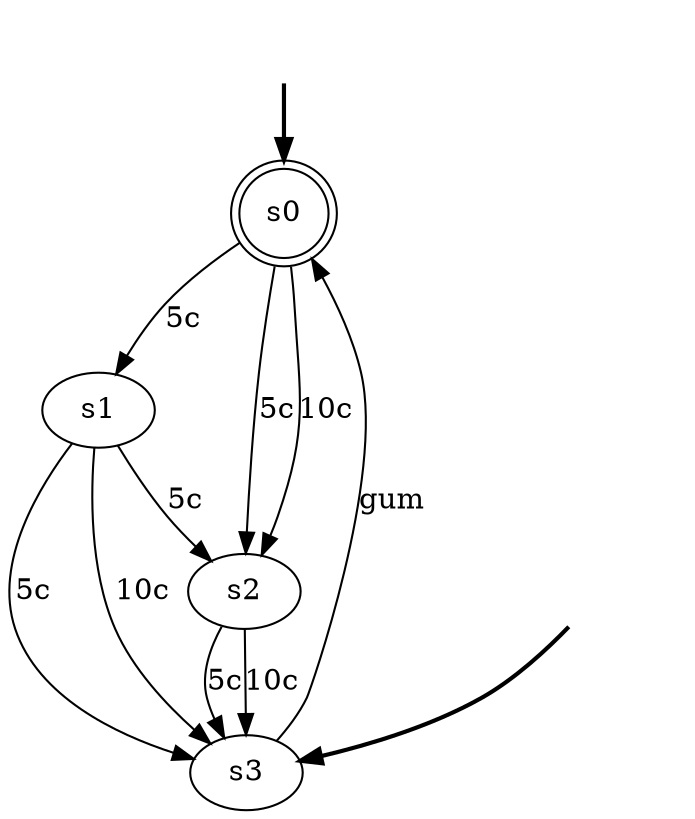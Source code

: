 digraph{
    fake [style=invisible]
    fake01 [style=invisible]
    s0 [root=true, shape=doublecircle]
    s3 [root=true]
    fake -> s0 [style=bold]
    fake01 -> s3 [style=bold]

    s1
    s2


    s0 -> s1 [label="5c"]
    s0 -> s2 [label="5c"]
    s0 -> s2 [label="10c"]
    s1 -> s2 [label="5c"]
    s1 -> s3 [label="5c"]
    s1 -> s3 [label="10c"]
    s2 -> s3 [label="5c"]
    s2 -> s3 [label="10c"]
    s3 -> s0 [label="gum"]
}